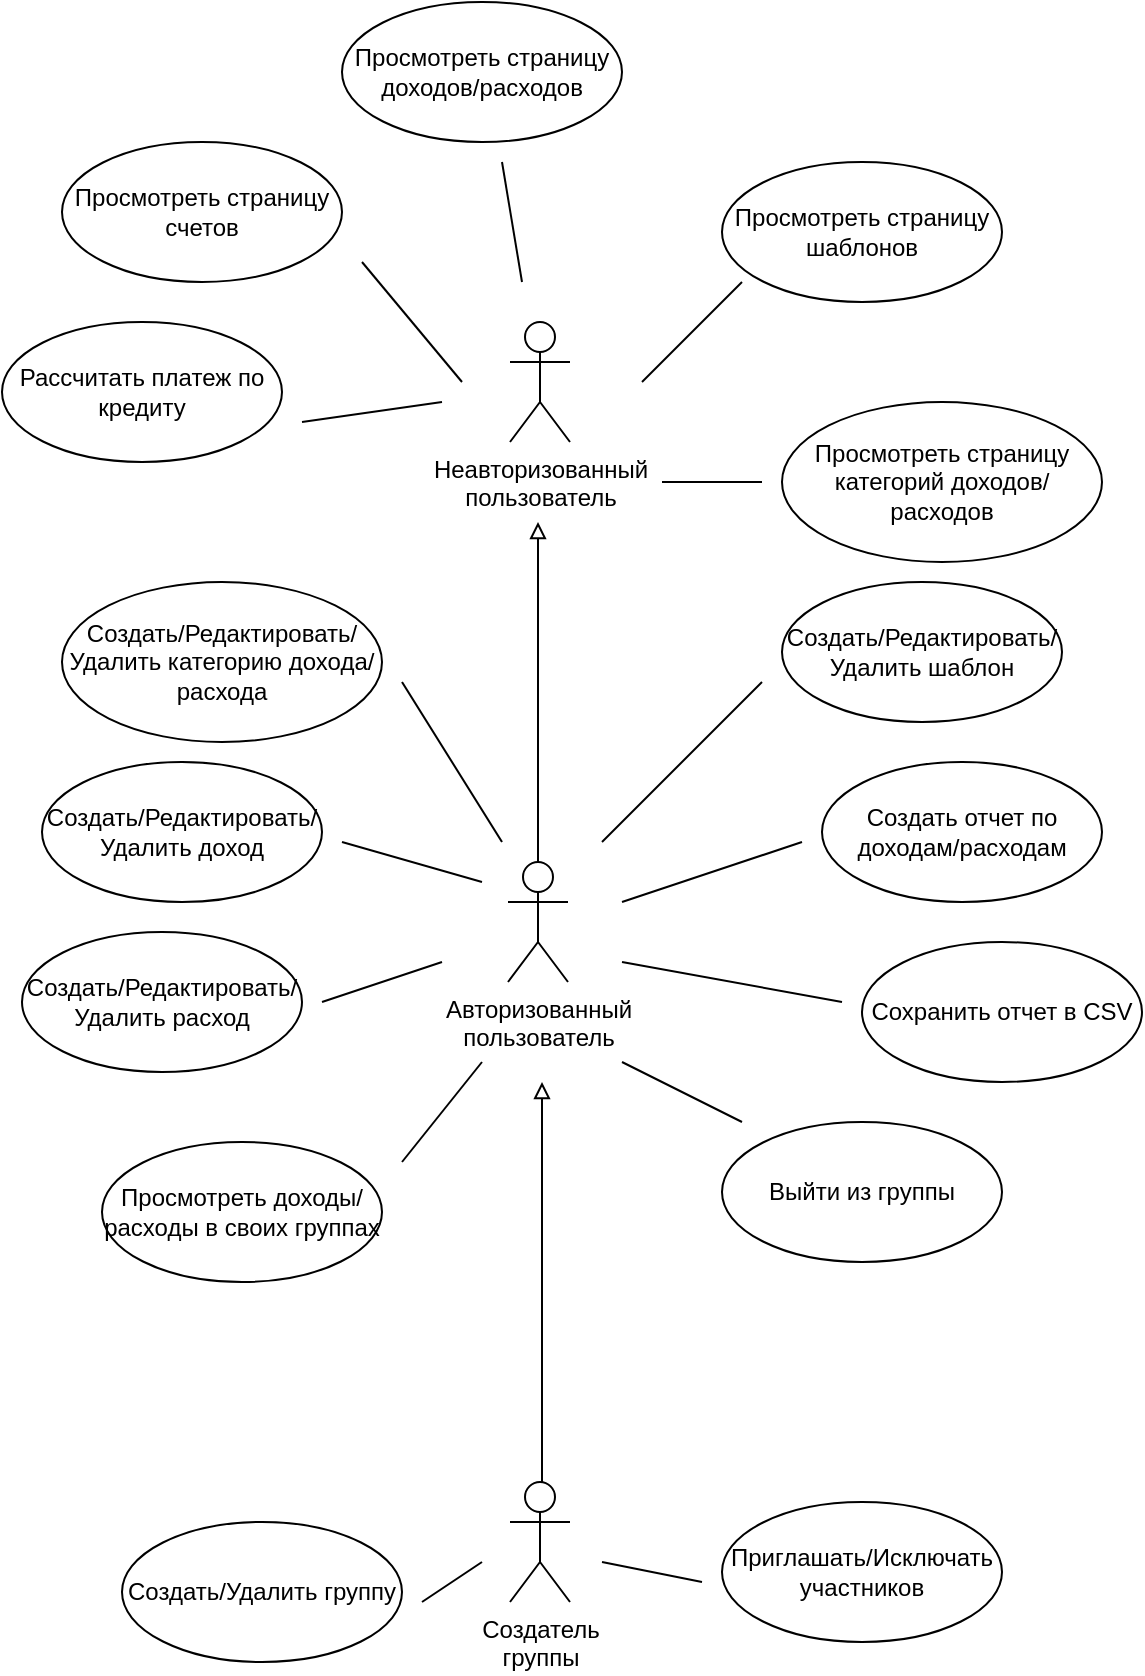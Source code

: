 <mxfile version="21.1.0">
  <diagram name="Страница 1" id="X5wYXA3v6lI0nWAXiV0S">
    <mxGraphModel dx="637" dy="360" grid="1" gridSize="10" guides="1" tooltips="1" connect="1" arrows="1" fold="1" page="1" pageScale="1" pageWidth="827" pageHeight="1169" math="0" shadow="0">
      <root>
        <mxCell id="0" />
        <mxCell id="1" parent="0" />
        <mxCell id="vFbSC37rHH9HTy3rJ1eo-1" value="&lt;div&gt;Неавторизованный&lt;/div&gt;&lt;div&gt;пользователь&lt;br&gt;&lt;/div&gt;" style="shape=umlActor;verticalLabelPosition=bottom;verticalAlign=top;html=1;outlineConnect=0;" vertex="1" parent="1">
          <mxGeometry x="384" y="210" width="30" height="60" as="geometry" />
        </mxCell>
        <mxCell id="vFbSC37rHH9HTy3rJ1eo-4" style="edgeStyle=orthogonalEdgeStyle;rounded=0;orthogonalLoop=1;jettySize=auto;html=1;endArrow=block;endFill=0;" edge="1" parent="1" source="vFbSC37rHH9HTy3rJ1eo-2">
          <mxGeometry relative="1" as="geometry">
            <mxPoint x="398" y="310" as="targetPoint" />
          </mxGeometry>
        </mxCell>
        <mxCell id="vFbSC37rHH9HTy3rJ1eo-2" value="&lt;div&gt;Авторизованный&lt;/div&gt;&lt;div&gt;пользователь&lt;br&gt;&lt;/div&gt;" style="shape=umlActor;verticalLabelPosition=bottom;verticalAlign=top;html=1;outlineConnect=0;" vertex="1" parent="1">
          <mxGeometry x="383" y="480" width="30" height="60" as="geometry" />
        </mxCell>
        <mxCell id="vFbSC37rHH9HTy3rJ1eo-5" style="edgeStyle=orthogonalEdgeStyle;rounded=0;orthogonalLoop=1;jettySize=auto;html=1;endArrow=block;endFill=0;" edge="1" parent="1" source="vFbSC37rHH9HTy3rJ1eo-3">
          <mxGeometry relative="1" as="geometry">
            <mxPoint x="400" y="590" as="targetPoint" />
            <Array as="points">
              <mxPoint x="400" y="740" />
              <mxPoint x="400" y="740" />
            </Array>
          </mxGeometry>
        </mxCell>
        <mxCell id="vFbSC37rHH9HTy3rJ1eo-3" value="&lt;div&gt;Создатель&lt;/div&gt;&lt;div&gt;группы&lt;br&gt;&lt;/div&gt;" style="shape=umlActor;verticalLabelPosition=bottom;verticalAlign=top;html=1;outlineConnect=0;" vertex="1" parent="1">
          <mxGeometry x="384" y="790" width="30" height="60" as="geometry" />
        </mxCell>
        <mxCell id="vFbSC37rHH9HTy3rJ1eo-6" value="Рассчитать платеж по кредиту" style="ellipse;whiteSpace=wrap;html=1;" vertex="1" parent="1">
          <mxGeometry x="130" y="210" width="140" height="70" as="geometry" />
        </mxCell>
        <mxCell id="vFbSC37rHH9HTy3rJ1eo-7" value="Просмотреть страницу счетов" style="ellipse;whiteSpace=wrap;html=1;" vertex="1" parent="1">
          <mxGeometry x="160" y="120" width="140" height="70" as="geometry" />
        </mxCell>
        <mxCell id="vFbSC37rHH9HTy3rJ1eo-8" value="Просмотреть страницу доходов/расходов" style="ellipse;whiteSpace=wrap;html=1;" vertex="1" parent="1">
          <mxGeometry x="300" y="50" width="140" height="70" as="geometry" />
        </mxCell>
        <mxCell id="vFbSC37rHH9HTy3rJ1eo-9" value="Просмотреть страницу шаблонов" style="ellipse;whiteSpace=wrap;html=1;" vertex="1" parent="1">
          <mxGeometry x="490" y="130" width="140" height="70" as="geometry" />
        </mxCell>
        <mxCell id="vFbSC37rHH9HTy3rJ1eo-10" value="Просмотреть страницу категорий доходов/расходов" style="ellipse;whiteSpace=wrap;html=1;" vertex="1" parent="1">
          <mxGeometry x="520" y="250" width="160" height="80" as="geometry" />
        </mxCell>
        <mxCell id="vFbSC37rHH9HTy3rJ1eo-11" value="" style="endArrow=none;html=1;rounded=0;" edge="1" parent="1">
          <mxGeometry width="50" height="50" relative="1" as="geometry">
            <mxPoint x="450" y="240" as="sourcePoint" />
            <mxPoint x="500" y="190" as="targetPoint" />
          </mxGeometry>
        </mxCell>
        <mxCell id="vFbSC37rHH9HTy3rJ1eo-12" value="" style="endArrow=none;html=1;rounded=0;" edge="1" parent="1">
          <mxGeometry width="50" height="50" relative="1" as="geometry">
            <mxPoint x="460" y="290" as="sourcePoint" />
            <mxPoint x="510" y="290" as="targetPoint" />
          </mxGeometry>
        </mxCell>
        <mxCell id="vFbSC37rHH9HTy3rJ1eo-13" value="" style="endArrow=none;html=1;rounded=0;" edge="1" parent="1">
          <mxGeometry width="50" height="50" relative="1" as="geometry">
            <mxPoint x="390" y="190" as="sourcePoint" />
            <mxPoint x="380" y="130" as="targetPoint" />
          </mxGeometry>
        </mxCell>
        <mxCell id="vFbSC37rHH9HTy3rJ1eo-14" value="" style="endArrow=none;html=1;rounded=0;" edge="1" parent="1">
          <mxGeometry width="50" height="50" relative="1" as="geometry">
            <mxPoint x="360" y="240" as="sourcePoint" />
            <mxPoint x="310" y="180" as="targetPoint" />
          </mxGeometry>
        </mxCell>
        <mxCell id="vFbSC37rHH9HTy3rJ1eo-15" value="" style="endArrow=none;html=1;rounded=0;" edge="1" parent="1">
          <mxGeometry width="50" height="50" relative="1" as="geometry">
            <mxPoint x="280" y="260" as="sourcePoint" />
            <mxPoint x="350" y="250" as="targetPoint" />
          </mxGeometry>
        </mxCell>
        <mxCell id="vFbSC37rHH9HTy3rJ1eo-16" value="Создать/Редактировать/Удалить доход" style="ellipse;whiteSpace=wrap;html=1;" vertex="1" parent="1">
          <mxGeometry x="150" y="430" width="140" height="70" as="geometry" />
        </mxCell>
        <mxCell id="vFbSC37rHH9HTy3rJ1eo-17" value="Создать/Редактировать/Удалить расход" style="ellipse;whiteSpace=wrap;html=1;" vertex="1" parent="1">
          <mxGeometry x="140" y="515" width="140" height="70" as="geometry" />
        </mxCell>
        <mxCell id="vFbSC37rHH9HTy3rJ1eo-18" value="Создать/Редактировать/Удалить категорию дохода/расхода" style="ellipse;whiteSpace=wrap;html=1;" vertex="1" parent="1">
          <mxGeometry x="160" y="340" width="160" height="80" as="geometry" />
        </mxCell>
        <mxCell id="vFbSC37rHH9HTy3rJ1eo-20" value="Создать/Редактировать/Удалить шаблон" style="ellipse;whiteSpace=wrap;html=1;" vertex="1" parent="1">
          <mxGeometry x="520" y="340" width="140" height="70" as="geometry" />
        </mxCell>
        <mxCell id="vFbSC37rHH9HTy3rJ1eo-21" value="Сохранить отчет в CSV" style="ellipse;whiteSpace=wrap;html=1;" vertex="1" parent="1">
          <mxGeometry x="560" y="520" width="140" height="70" as="geometry" />
        </mxCell>
        <mxCell id="vFbSC37rHH9HTy3rJ1eo-22" value="Создать отчет по доходам/расходам" style="ellipse;whiteSpace=wrap;html=1;" vertex="1" parent="1">
          <mxGeometry x="540" y="430" width="140" height="70" as="geometry" />
        </mxCell>
        <mxCell id="vFbSC37rHH9HTy3rJ1eo-23" value="Просмотреть доходы/расходы в своих группах " style="ellipse;whiteSpace=wrap;html=1;" vertex="1" parent="1">
          <mxGeometry x="180" y="620" width="140" height="70" as="geometry" />
        </mxCell>
        <mxCell id="vFbSC37rHH9HTy3rJ1eo-24" value="Выйти из группы" style="ellipse;whiteSpace=wrap;html=1;" vertex="1" parent="1">
          <mxGeometry x="490" y="610" width="140" height="70" as="geometry" />
        </mxCell>
        <mxCell id="vFbSC37rHH9HTy3rJ1eo-25" value="" style="endArrow=none;html=1;rounded=0;" edge="1" parent="1">
          <mxGeometry width="50" height="50" relative="1" as="geometry">
            <mxPoint x="380" y="470" as="sourcePoint" />
            <mxPoint x="330" y="390" as="targetPoint" />
          </mxGeometry>
        </mxCell>
        <mxCell id="vFbSC37rHH9HTy3rJ1eo-26" value="" style="endArrow=none;html=1;rounded=0;" edge="1" parent="1">
          <mxGeometry width="50" height="50" relative="1" as="geometry">
            <mxPoint x="370" y="490" as="sourcePoint" />
            <mxPoint x="300" y="470" as="targetPoint" />
          </mxGeometry>
        </mxCell>
        <mxCell id="vFbSC37rHH9HTy3rJ1eo-27" value="" style="endArrow=none;html=1;rounded=0;" edge="1" parent="1">
          <mxGeometry width="50" height="50" relative="1" as="geometry">
            <mxPoint x="290" y="550" as="sourcePoint" />
            <mxPoint x="350" y="530" as="targetPoint" />
          </mxGeometry>
        </mxCell>
        <mxCell id="vFbSC37rHH9HTy3rJ1eo-28" value="" style="endArrow=none;html=1;rounded=0;" edge="1" parent="1">
          <mxGeometry width="50" height="50" relative="1" as="geometry">
            <mxPoint x="330" y="630" as="sourcePoint" />
            <mxPoint x="370" y="580" as="targetPoint" />
          </mxGeometry>
        </mxCell>
        <mxCell id="vFbSC37rHH9HTy3rJ1eo-29" value="" style="endArrow=none;html=1;rounded=0;" edge="1" parent="1">
          <mxGeometry width="50" height="50" relative="1" as="geometry">
            <mxPoint x="430" y="470" as="sourcePoint" />
            <mxPoint x="510" y="390" as="targetPoint" />
          </mxGeometry>
        </mxCell>
        <mxCell id="vFbSC37rHH9HTy3rJ1eo-30" value="" style="endArrow=none;html=1;rounded=0;" edge="1" parent="1">
          <mxGeometry width="50" height="50" relative="1" as="geometry">
            <mxPoint x="440" y="500" as="sourcePoint" />
            <mxPoint x="530" y="470" as="targetPoint" />
          </mxGeometry>
        </mxCell>
        <mxCell id="vFbSC37rHH9HTy3rJ1eo-31" value="" style="endArrow=none;html=1;rounded=0;" edge="1" parent="1">
          <mxGeometry width="50" height="50" relative="1" as="geometry">
            <mxPoint x="440" y="530" as="sourcePoint" />
            <mxPoint x="550" y="550" as="targetPoint" />
          </mxGeometry>
        </mxCell>
        <mxCell id="vFbSC37rHH9HTy3rJ1eo-32" value="" style="endArrow=none;html=1;rounded=0;" edge="1" parent="1">
          <mxGeometry width="50" height="50" relative="1" as="geometry">
            <mxPoint x="440" y="580" as="sourcePoint" />
            <mxPoint x="500" y="610" as="targetPoint" />
          </mxGeometry>
        </mxCell>
        <mxCell id="vFbSC37rHH9HTy3rJ1eo-33" value="Создать/Удалить группу" style="ellipse;whiteSpace=wrap;html=1;" vertex="1" parent="1">
          <mxGeometry x="190" y="810" width="140" height="70" as="geometry" />
        </mxCell>
        <mxCell id="vFbSC37rHH9HTy3rJ1eo-34" value="Приглашать/Исключать участников" style="ellipse;whiteSpace=wrap;html=1;" vertex="1" parent="1">
          <mxGeometry x="490" y="800" width="140" height="70" as="geometry" />
        </mxCell>
        <mxCell id="vFbSC37rHH9HTy3rJ1eo-35" value="" style="endArrow=none;html=1;rounded=0;" edge="1" parent="1">
          <mxGeometry width="50" height="50" relative="1" as="geometry">
            <mxPoint x="430" y="830" as="sourcePoint" />
            <mxPoint x="480" y="840" as="targetPoint" />
          </mxGeometry>
        </mxCell>
        <mxCell id="vFbSC37rHH9HTy3rJ1eo-36" value="" style="endArrow=none;html=1;rounded=0;" edge="1" parent="1">
          <mxGeometry width="50" height="50" relative="1" as="geometry">
            <mxPoint x="370" y="830" as="sourcePoint" />
            <mxPoint x="340" y="850" as="targetPoint" />
          </mxGeometry>
        </mxCell>
      </root>
    </mxGraphModel>
  </diagram>
</mxfile>

